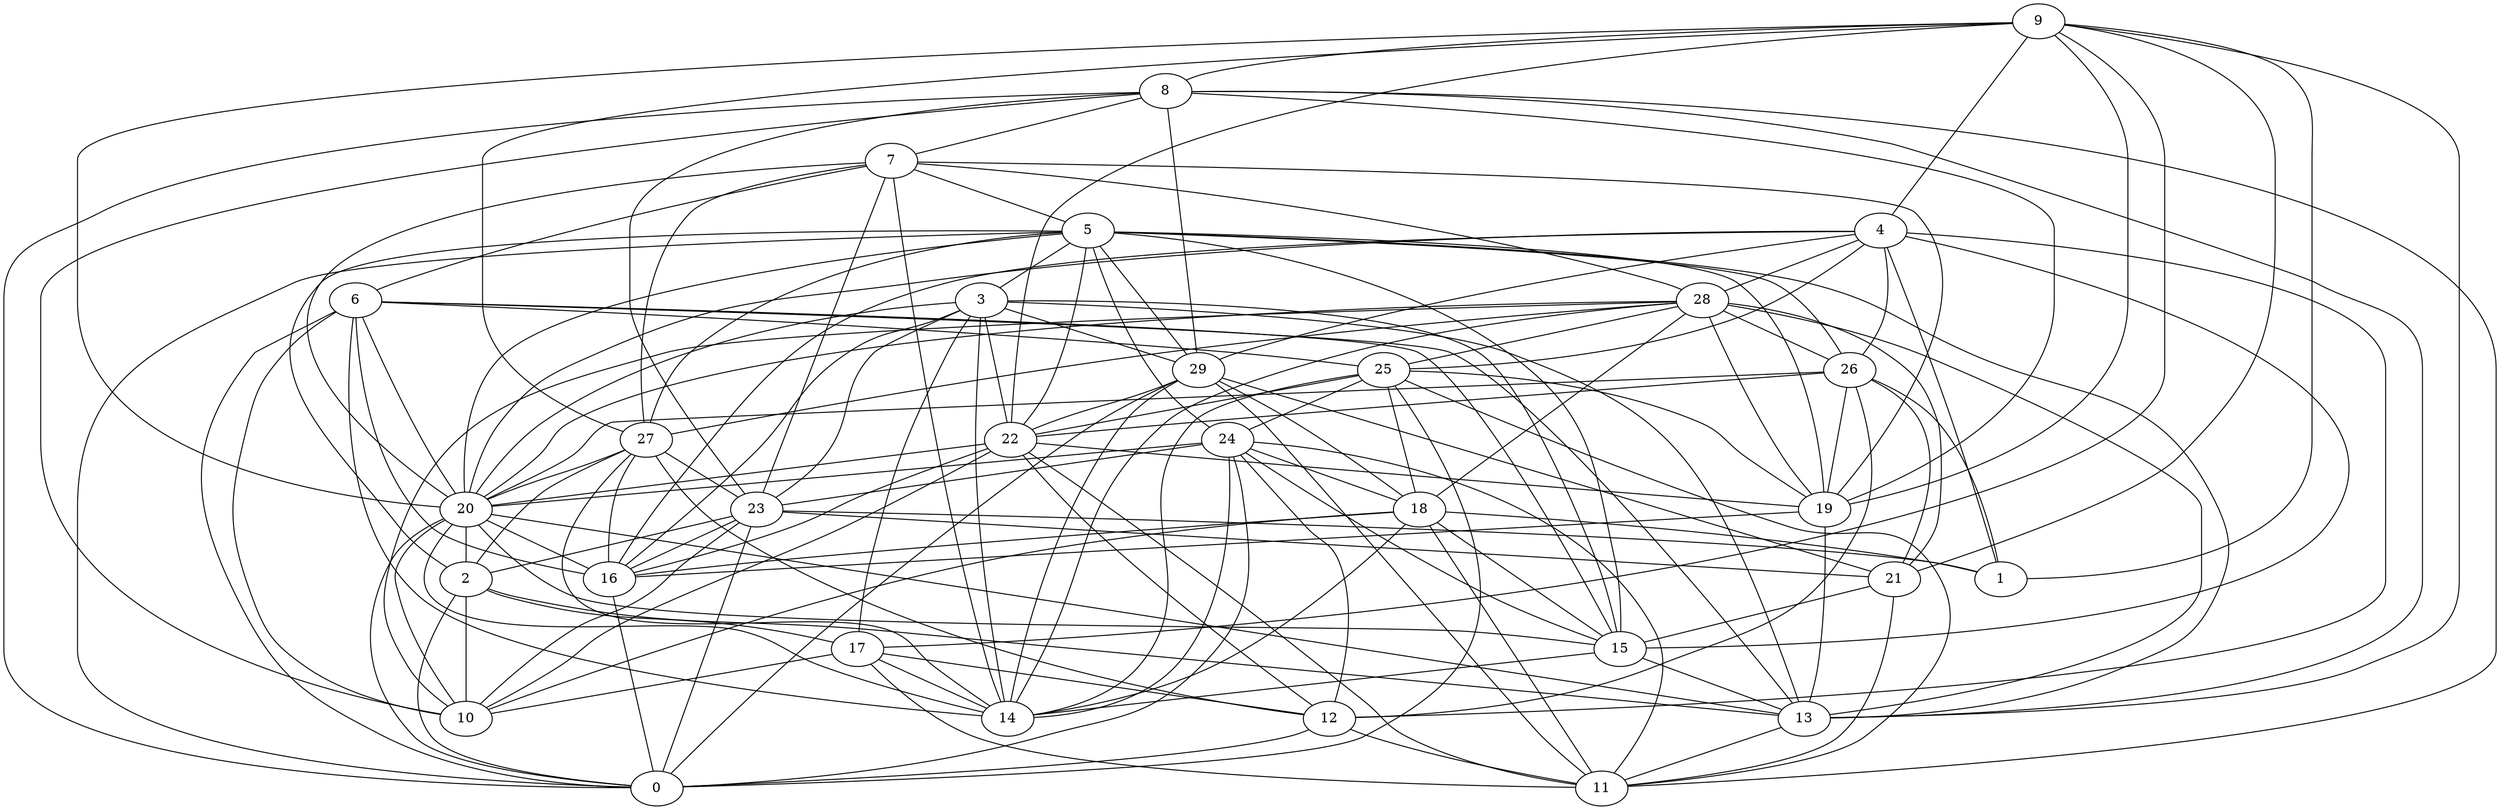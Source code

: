 digraph GG_graph {

subgraph G_graph {
edge [color = black]
"18" -> "11" [dir = none]
"18" -> "16" [dir = none]
"18" -> "1" [dir = none]
"18" -> "10" [dir = none]
"18" -> "15" [dir = none]
"18" -> "14" [dir = none]
"24" -> "15" [dir = none]
"24" -> "0" [dir = none]
"24" -> "14" [dir = none]
"20" -> "14" [dir = none]
"20" -> "16" [dir = none]
"20" -> "0" [dir = none]
"20" -> "15" [dir = none]
"20" -> "2" [dir = none]
"29" -> "18" [dir = none]
"29" -> "14" [dir = none]
"29" -> "21" [dir = none]
"29" -> "11" [dir = none]
"29" -> "0" [dir = none]
"29" -> "22" [dir = none]
"15" -> "13" [dir = none]
"15" -> "14" [dir = none]
"13" -> "11" [dir = none]
"27" -> "12" [dir = none]
"27" -> "2" [dir = none]
"27" -> "14" [dir = none]
"27" -> "23" [dir = none]
"27" -> "16" [dir = none]
"28" -> "25" [dir = none]
"28" -> "18" [dir = none]
"28" -> "13" [dir = none]
"28" -> "21" [dir = none]
"28" -> "10" [dir = none]
"28" -> "19" [dir = none]
"7" -> "28" [dir = none]
"7" -> "27" [dir = none]
"7" -> "5" [dir = none]
"7" -> "23" [dir = none]
"7" -> "6" [dir = none]
"26" -> "12" [dir = none]
"26" -> "22" [dir = none]
"16" -> "0" [dir = none]
"19" -> "13" [dir = none]
"3" -> "20" [dir = none]
"3" -> "16" [dir = none]
"3" -> "13" [dir = none]
"3" -> "15" [dir = none]
"6" -> "20" [dir = none]
"6" -> "15" [dir = none]
"6" -> "13" [dir = none]
"6" -> "25" [dir = none]
"12" -> "11" [dir = none]
"12" -> "0" [dir = none]
"4" -> "1" [dir = none]
"4" -> "25" [dir = none]
"4" -> "20" [dir = none]
"4" -> "16" [dir = none]
"4" -> "26" [dir = none]
"4" -> "12" [dir = none]
"22" -> "12" [dir = none]
"22" -> "10" [dir = none]
"17" -> "12" [dir = none]
"17" -> "14" [dir = none]
"9" -> "22" [dir = none]
"9" -> "8" [dir = none]
"9" -> "19" [dir = none]
"9" -> "27" [dir = none]
"9" -> "20" [dir = none]
"9" -> "1" [dir = none]
"5" -> "22" [dir = none]
"5" -> "3" [dir = none]
"5" -> "0" [dir = none]
"5" -> "29" [dir = none]
"5" -> "19" [dir = none]
"21" -> "15" [dir = none]
"23" -> "16" [dir = none]
"23" -> "21" [dir = none]
"23" -> "0" [dir = none]
"23" -> "10" [dir = none]
"2" -> "17" [dir = none]
"2" -> "13" [dir = none]
"2" -> "10" [dir = none]
"25" -> "0" [dir = none]
"8" -> "13" [dir = none]
"8" -> "7" [dir = none]
"8" -> "29" [dir = none]
"8" -> "10" [dir = none]
"3" -> "17" [dir = none]
"20" -> "10" [dir = none]
"25" -> "11" [dir = none]
"4" -> "28" [dir = none]
"17" -> "11" [dir = none]
"24" -> "11" [dir = none]
"8" -> "19" [dir = none]
"28" -> "14" [dir = none]
"25" -> "14" [dir = none]
"4" -> "15" [dir = none]
"28" -> "26" [dir = none]
"3" -> "23" [dir = none]
"5" -> "27" [dir = none]
"17" -> "10" [dir = none]
"9" -> "4" [dir = none]
"26" -> "21" [dir = none]
"5" -> "15" [dir = none]
"22" -> "11" [dir = none]
"9" -> "13" [dir = none]
"5" -> "24" [dir = none]
"8" -> "0" [dir = none]
"21" -> "11" [dir = none]
"24" -> "23" [dir = none]
"7" -> "14" [dir = none]
"6" -> "16" [dir = none]
"24" -> "20" [dir = none]
"25" -> "22" [dir = none]
"20" -> "13" [dir = none]
"22" -> "20" [dir = none]
"28" -> "20" [dir = none]
"22" -> "19" [dir = none]
"3" -> "22" [dir = none]
"8" -> "23" [dir = none]
"7" -> "19" [dir = none]
"23" -> "1" [dir = none]
"8" -> "11" [dir = none]
"25" -> "18" [dir = none]
"7" -> "20" [dir = none]
"28" -> "27" [dir = none]
"5" -> "26" [dir = none]
"26" -> "19" [dir = none]
"2" -> "0" [dir = none]
"9" -> "21" [dir = none]
"25" -> "19" [dir = none]
"3" -> "29" [dir = none]
"5" -> "20" [dir = none]
"3" -> "14" [dir = none]
"25" -> "24" [dir = none]
"6" -> "0" [dir = none]
"6" -> "14" [dir = none]
"26" -> "1" [dir = none]
"9" -> "17" [dir = none]
"5" -> "13" [dir = none]
"26" -> "20" [dir = none]
"6" -> "10" [dir = none]
"24" -> "18" [dir = none]
"23" -> "2" [dir = none]
"4" -> "29" [dir = none]
"27" -> "20" [dir = none]
"5" -> "2" [dir = none]
"24" -> "12" [dir = none]
"22" -> "16" [dir = none]
"19" -> "16" [dir = none]
}

}
